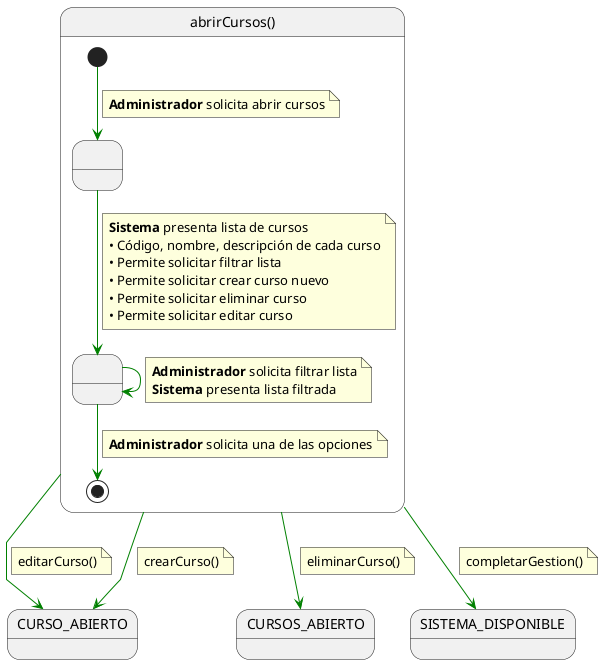 @startuml abrirCursos

skinparam linetype polyline

state abrirCursos as "abrirCursos()" {

    state " " as MostrandoLista
    state " " as FiltrandoLista

    [*] -[#green]-> MostrandoLista 
    note on link
    <b>Administrador</b> solicita abrir cursos
    end note    
    
    MostrandoLista -[#green]-> FiltrandoLista
    note on link
    <b>Sistema</b> presenta lista de cursos
    • Código, nombre, descripción de cada curso
    • Permite solicitar filtrar lista
    • Permite solicitar crear curso nuevo
    • Permite solicitar eliminar curso
    • Permite solicitar editar curso
    end note
    
    FiltrandoLista -[#green]-> FiltrandoLista
    note on link
    <b>Administrador</b> solicita filtrar lista
    <b>Sistema</b> presenta lista filtrada
    end note
    
    FiltrandoLista -[#green]-> [*]
    note on link
    <b>Administrador</b> solicita una de las opciones
    end note
}

abrirCursos -[#green]-> CURSO_ABIERTO
note on link
editarCurso()
end note

abrirCursos -[#green]-> CURSO_ABIERTO
note on link
crearCurso()
end note

abrirCursos -[#green]-> CURSOS_ABIERTO
note on link
eliminarCurso()
end note

abrirCursos -[#green]-> SISTEMA_DISPONIBLE
note on link
completarGestion()
end note

@enduml